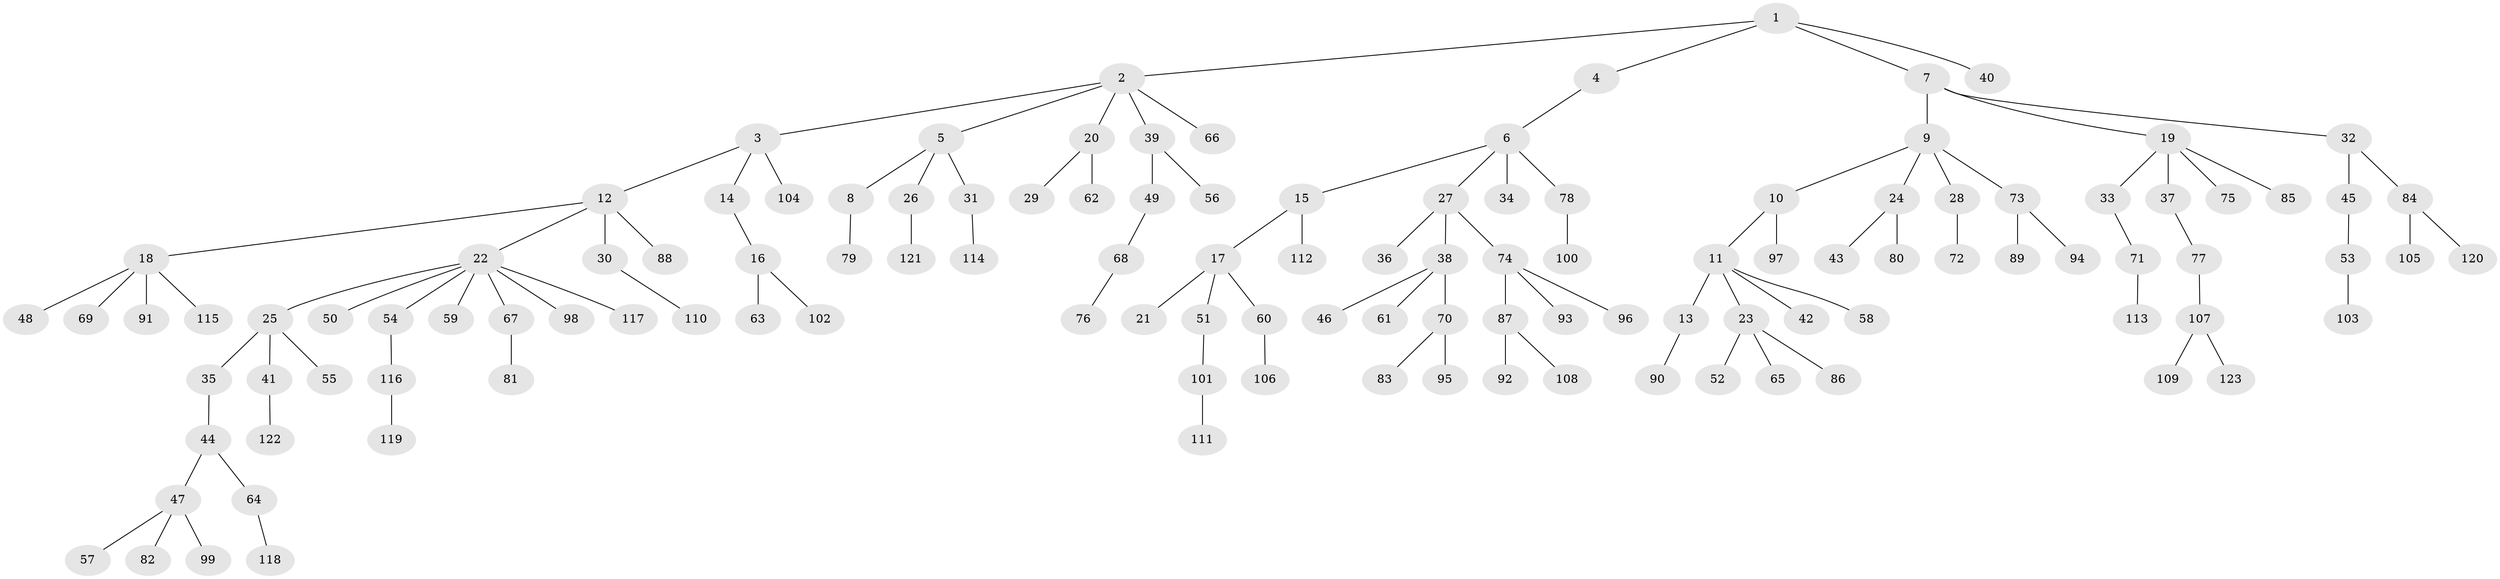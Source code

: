 // Generated by graph-tools (version 1.1) at 2025/26/03/09/25 03:26:30]
// undirected, 123 vertices, 122 edges
graph export_dot {
graph [start="1"]
  node [color=gray90,style=filled];
  1;
  2;
  3;
  4;
  5;
  6;
  7;
  8;
  9;
  10;
  11;
  12;
  13;
  14;
  15;
  16;
  17;
  18;
  19;
  20;
  21;
  22;
  23;
  24;
  25;
  26;
  27;
  28;
  29;
  30;
  31;
  32;
  33;
  34;
  35;
  36;
  37;
  38;
  39;
  40;
  41;
  42;
  43;
  44;
  45;
  46;
  47;
  48;
  49;
  50;
  51;
  52;
  53;
  54;
  55;
  56;
  57;
  58;
  59;
  60;
  61;
  62;
  63;
  64;
  65;
  66;
  67;
  68;
  69;
  70;
  71;
  72;
  73;
  74;
  75;
  76;
  77;
  78;
  79;
  80;
  81;
  82;
  83;
  84;
  85;
  86;
  87;
  88;
  89;
  90;
  91;
  92;
  93;
  94;
  95;
  96;
  97;
  98;
  99;
  100;
  101;
  102;
  103;
  104;
  105;
  106;
  107;
  108;
  109;
  110;
  111;
  112;
  113;
  114;
  115;
  116;
  117;
  118;
  119;
  120;
  121;
  122;
  123;
  1 -- 2;
  1 -- 4;
  1 -- 7;
  1 -- 40;
  2 -- 3;
  2 -- 5;
  2 -- 20;
  2 -- 39;
  2 -- 66;
  3 -- 12;
  3 -- 14;
  3 -- 104;
  4 -- 6;
  5 -- 8;
  5 -- 26;
  5 -- 31;
  6 -- 15;
  6 -- 27;
  6 -- 34;
  6 -- 78;
  7 -- 9;
  7 -- 19;
  7 -- 32;
  8 -- 79;
  9 -- 10;
  9 -- 24;
  9 -- 28;
  9 -- 73;
  10 -- 11;
  10 -- 97;
  11 -- 13;
  11 -- 23;
  11 -- 42;
  11 -- 58;
  12 -- 18;
  12 -- 22;
  12 -- 30;
  12 -- 88;
  13 -- 90;
  14 -- 16;
  15 -- 17;
  15 -- 112;
  16 -- 63;
  16 -- 102;
  17 -- 21;
  17 -- 51;
  17 -- 60;
  18 -- 48;
  18 -- 69;
  18 -- 91;
  18 -- 115;
  19 -- 33;
  19 -- 37;
  19 -- 75;
  19 -- 85;
  20 -- 29;
  20 -- 62;
  22 -- 25;
  22 -- 50;
  22 -- 54;
  22 -- 59;
  22 -- 67;
  22 -- 98;
  22 -- 117;
  23 -- 52;
  23 -- 65;
  23 -- 86;
  24 -- 43;
  24 -- 80;
  25 -- 35;
  25 -- 41;
  25 -- 55;
  26 -- 121;
  27 -- 36;
  27 -- 38;
  27 -- 74;
  28 -- 72;
  30 -- 110;
  31 -- 114;
  32 -- 45;
  32 -- 84;
  33 -- 71;
  35 -- 44;
  37 -- 77;
  38 -- 46;
  38 -- 61;
  38 -- 70;
  39 -- 49;
  39 -- 56;
  41 -- 122;
  44 -- 47;
  44 -- 64;
  45 -- 53;
  47 -- 57;
  47 -- 82;
  47 -- 99;
  49 -- 68;
  51 -- 101;
  53 -- 103;
  54 -- 116;
  60 -- 106;
  64 -- 118;
  67 -- 81;
  68 -- 76;
  70 -- 83;
  70 -- 95;
  71 -- 113;
  73 -- 89;
  73 -- 94;
  74 -- 87;
  74 -- 93;
  74 -- 96;
  77 -- 107;
  78 -- 100;
  84 -- 105;
  84 -- 120;
  87 -- 92;
  87 -- 108;
  101 -- 111;
  107 -- 109;
  107 -- 123;
  116 -- 119;
}
